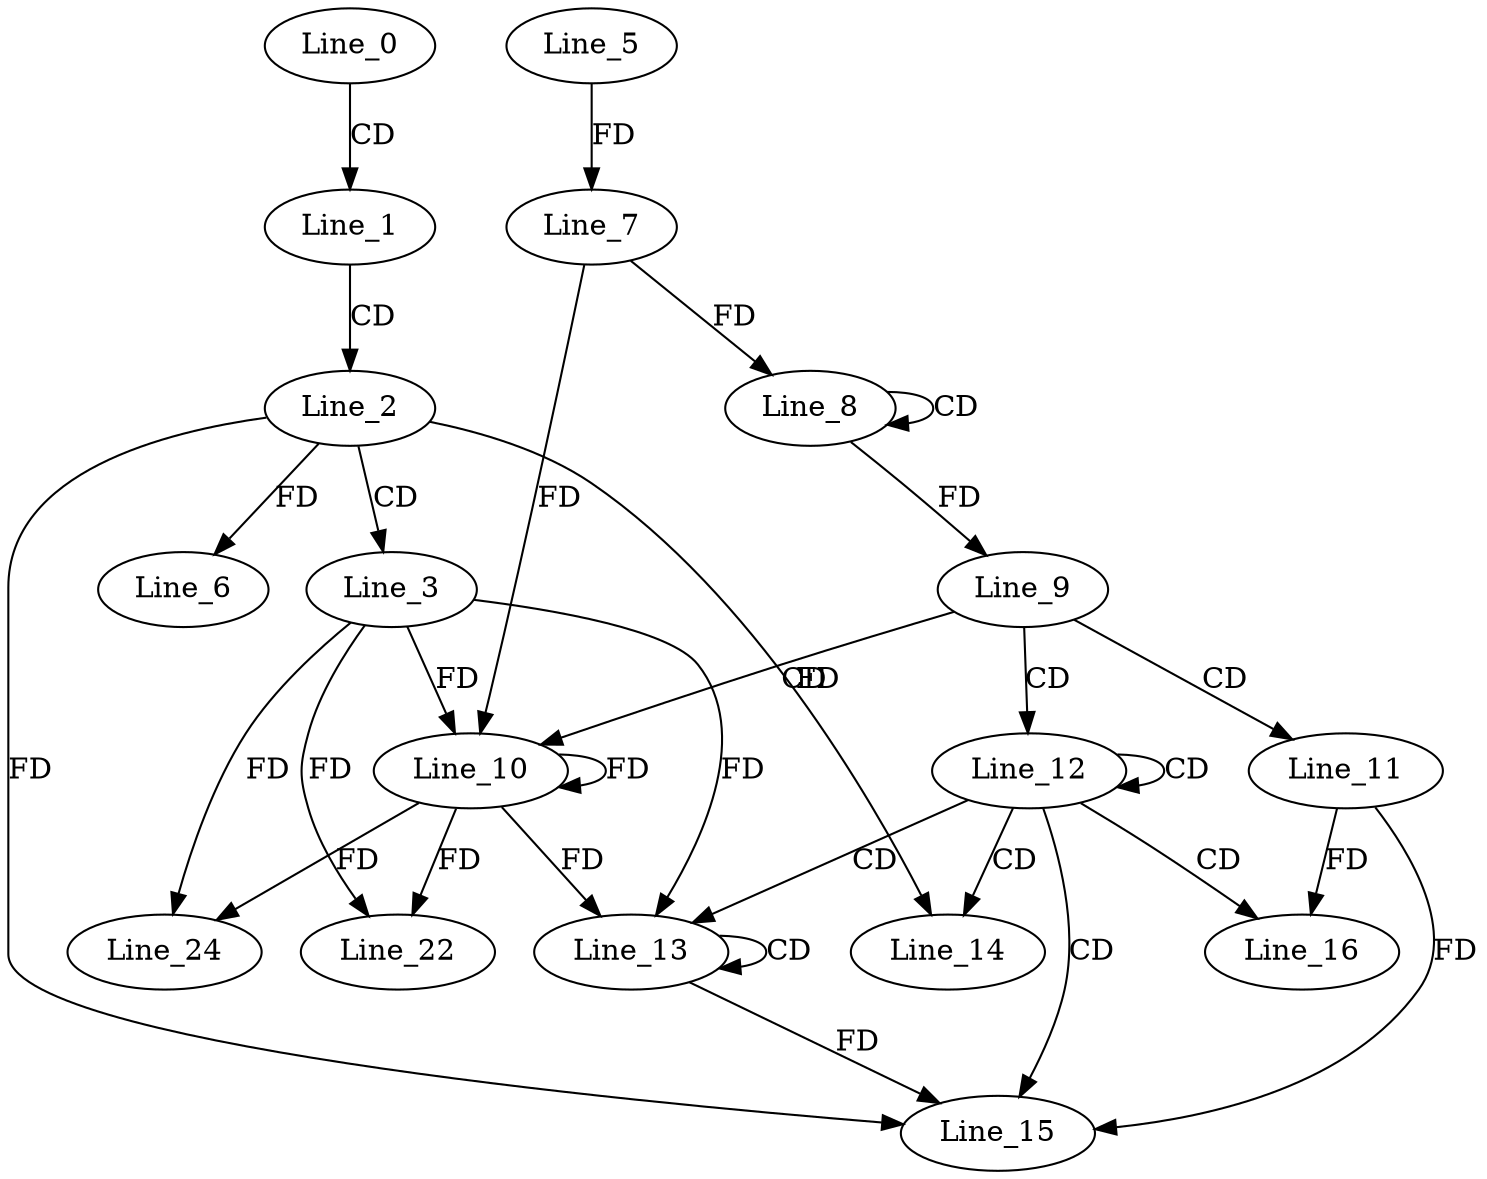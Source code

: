 digraph G {
  Line_0;
  Line_1;
  Line_2;
  Line_3;
  Line_6;
  Line_5;
  Line_7;
  Line_8;
  Line_8;
  Line_7;
  Line_9;
  Line_10;
  Line_10;
  Line_11;
  Line_12;
  Line_13;
  Line_13;
  Line_14;
  Line_14;
  Line_15;
  Line_15;
  Line_16;
  Line_22;
  Line_24;
  Line_0 -> Line_1 [ label="CD" ];
  Line_1 -> Line_2 [ label="CD" ];
  Line_2 -> Line_3 [ label="CD" ];
  Line_2 -> Line_6 [ label="FD" ];
  Line_5 -> Line_7 [ label="FD" ];
  Line_8 -> Line_8 [ label="CD" ];
  Line_7 -> Line_8 [ label="FD" ];
  Line_8 -> Line_9 [ label="FD" ];
  Line_9 -> Line_10 [ label="CD" ];
  Line_3 -> Line_10 [ label="FD" ];
  Line_10 -> Line_10 [ label="FD" ];
  Line_7 -> Line_10 [ label="FD" ];
  Line_9 -> Line_11 [ label="CD" ];
  Line_9 -> Line_12 [ label="CD" ];
  Line_12 -> Line_12 [ label="CD" ];
  Line_12 -> Line_13 [ label="CD" ];
  Line_13 -> Line_13 [ label="CD" ];
  Line_3 -> Line_13 [ label="FD" ];
  Line_10 -> Line_13 [ label="FD" ];
  Line_12 -> Line_14 [ label="CD" ];
  Line_2 -> Line_14 [ label="FD" ];
  Line_12 -> Line_15 [ label="CD" ];
  Line_13 -> Line_15 [ label="FD" ];
  Line_2 -> Line_15 [ label="FD" ];
  Line_11 -> Line_15 [ label="FD" ];
  Line_12 -> Line_16 [ label="CD" ];
  Line_11 -> Line_16 [ label="FD" ];
  Line_3 -> Line_22 [ label="FD" ];
  Line_10 -> Line_22 [ label="FD" ];
  Line_3 -> Line_24 [ label="FD" ];
  Line_10 -> Line_24 [ label="FD" ];
}

